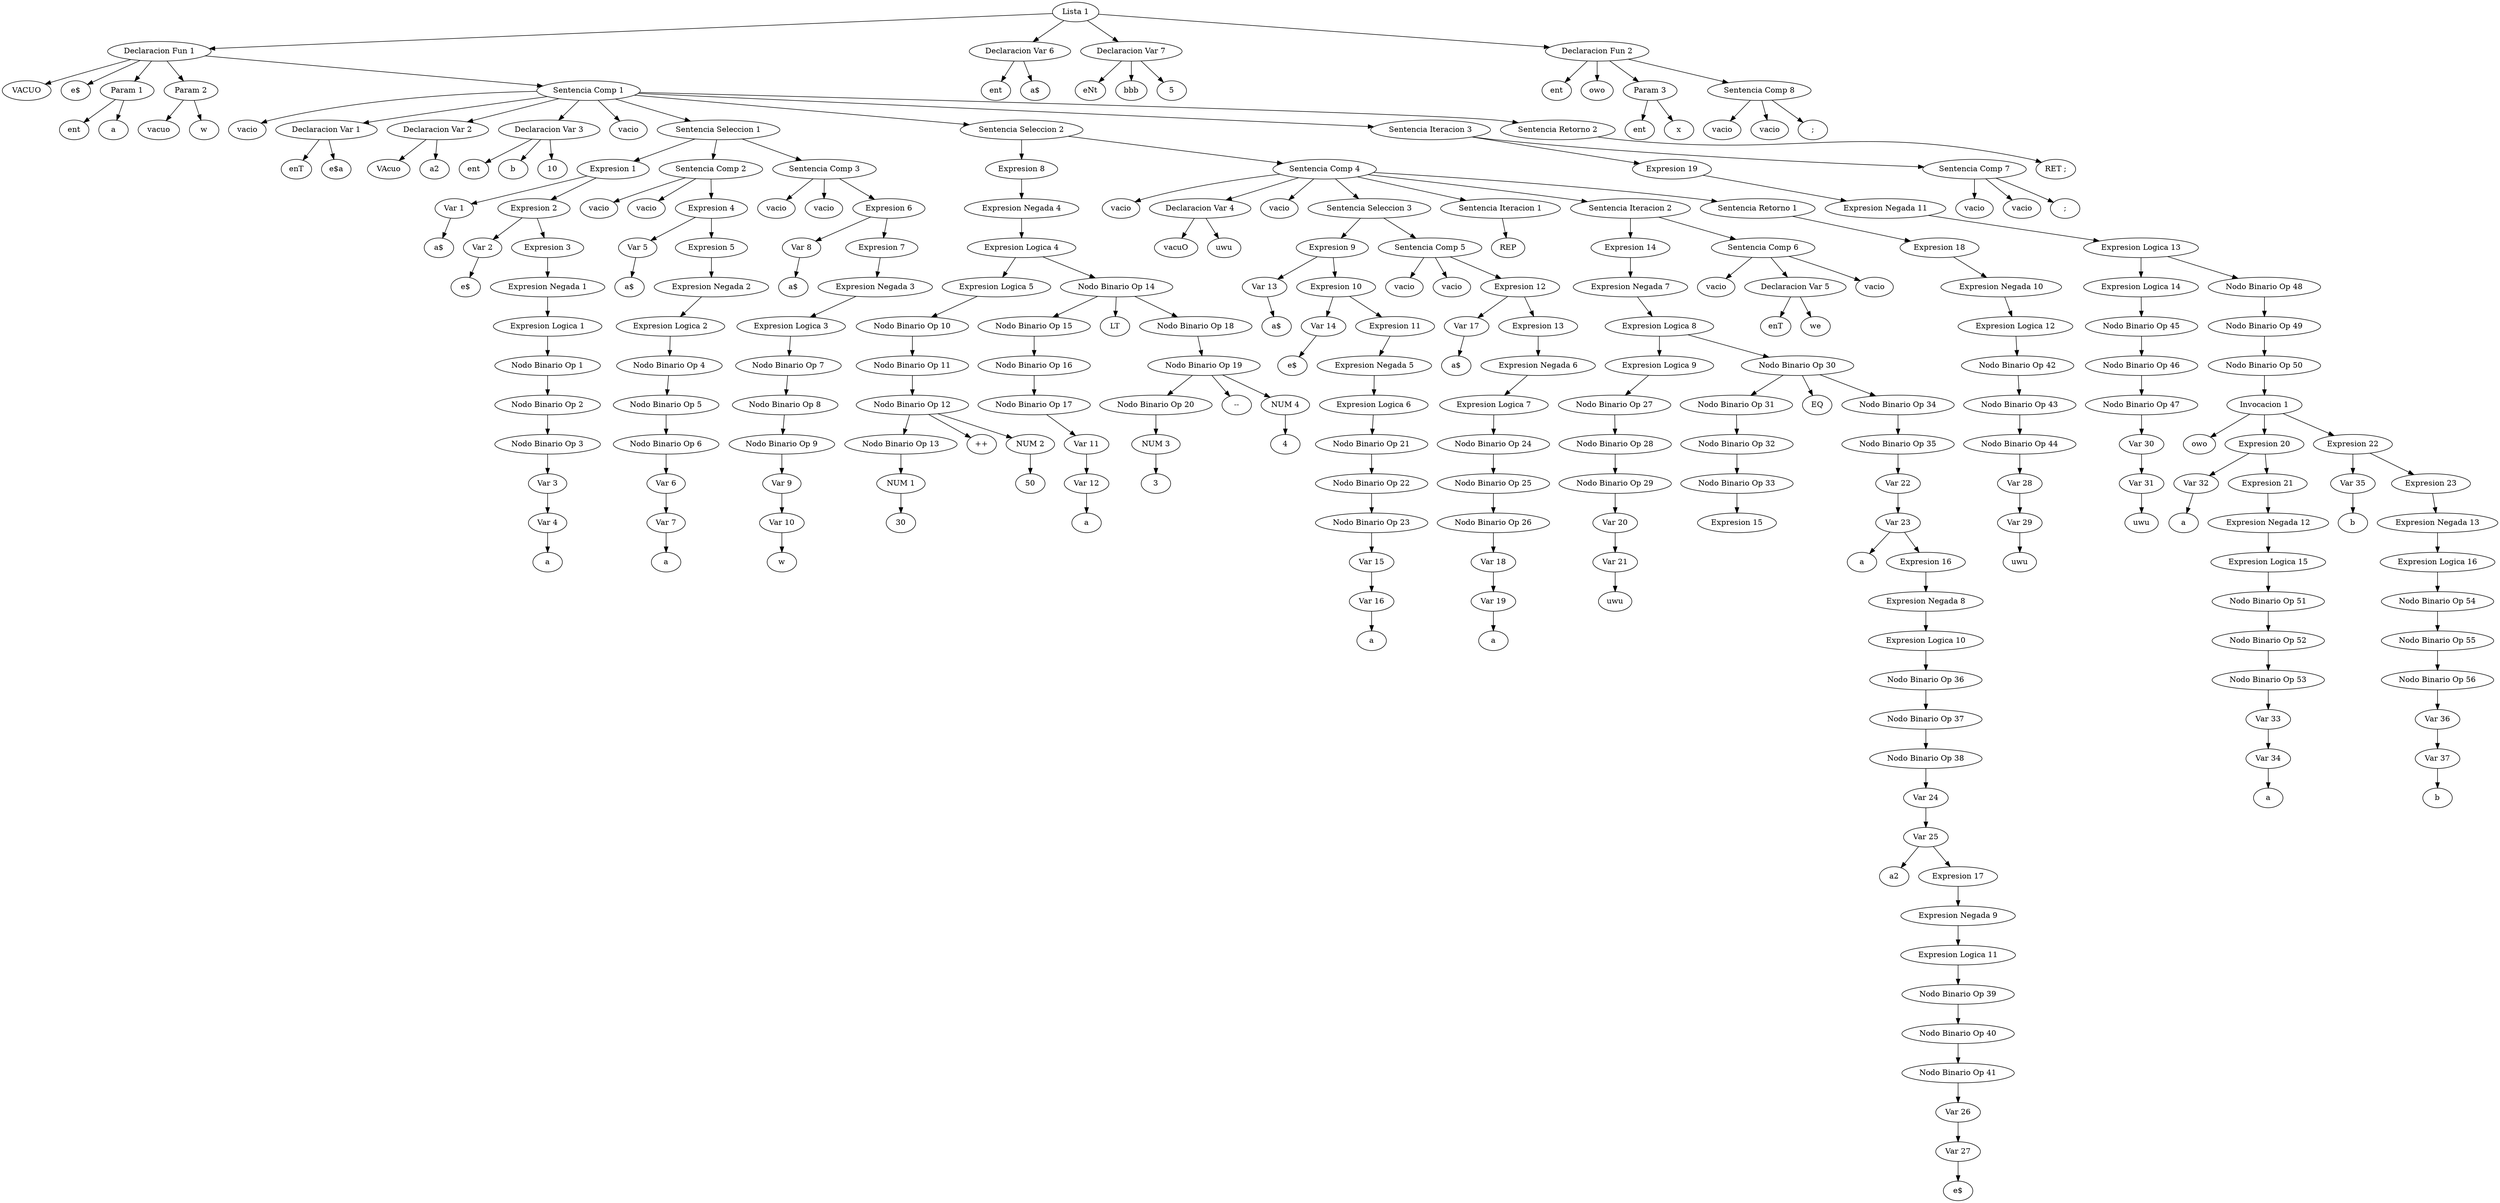 digraph G {
	"Lista 1" -> "Declaracion Fun 1"
	1 [label="VACUO"]
	"Declaracion Fun 1" -> 1
	2 [label="e$"]
	"Declaracion Fun 1" -> 2
	"Declaracion Fun 1" -> "Param 1"
	3 [label="ent"]
	"Param 1" -> 3
	4 [label="a"]
	"Param 1" -> 4
	"Declaracion Fun 1" -> "Param 2"
	5 [label="vacuo"]
	"Param 2" -> 5
	6 [label="w"]
	"Param 2" -> 6
	"Declaracion Fun 1" -> "Sentencia Comp 1"
	7 [label="vacio"]
	"Sentencia Comp 1" -> 7
	"Sentencia Comp 1" -> "Declaracion Var 1"
	8 [label="enT"]
	"Declaracion Var 1" -> 8
	9 [label="e$a"]
	"Declaracion Var 1" -> 9
	"Sentencia Comp 1" -> "Declaracion Var 2"
	10 [label="VAcuo"]
	"Declaracion Var 2" -> 10
	11 [label="a2"]
	"Declaracion Var 2" -> 11
	"Sentencia Comp 1" -> "Declaracion Var 3"
	12 [label="ent"]
	"Declaracion Var 3" -> 12
	13 [label="b"]
	"Declaracion Var 3" -> 13
	14 [label="10"]
	"Declaracion Var 3" -> 14
	15 [label="vacio"]
	"Sentencia Comp 1" -> 15
	"Sentencia Comp 1" -> "Sentencia Seleccion 1"
	"Sentencia Seleccion 1" -> "Expresion 1"
	"Expresion 1" -> "Var 1"
	16 [label="a$"]
	"Var 1" -> 16
	"Expresion 1" -> "Expresion 2"
	"Expresion 2" -> "Var 2"
	17 [label="e$"]
	"Var 2" -> 17
	"Expresion 2" -> "Expresion 3"
	"Expresion 3" -> "Expresion Negada 1"
	"Expresion Negada 1" -> "Expresion Logica 1"
	"Expresion Logica 1" -> "Nodo Binario Op 1"
	"Nodo Binario Op 1" -> "Nodo Binario Op 2"
	"Nodo Binario Op 2" -> "Nodo Binario Op 3"
	"Nodo Binario Op 3" -> "Var 3"
	"Var 3" -> "Var 4"
	18 [label="a"]
	"Var 4" -> 18
	"Sentencia Seleccion 1" -> "Sentencia Comp 2"
	19 [label="vacio"]
	"Sentencia Comp 2" -> 19
	20 [label="vacio"]
	"Sentencia Comp 2" -> 20
	"Sentencia Comp 2" -> "Expresion 4"
	"Expresion 4" -> "Var 5"
	21 [label="a$"]
	"Var 5" -> 21
	"Expresion 4" -> "Expresion 5"
	"Expresion 5" -> "Expresion Negada 2"
	"Expresion Negada 2" -> "Expresion Logica 2"
	"Expresion Logica 2" -> "Nodo Binario Op 4"
	"Nodo Binario Op 4" -> "Nodo Binario Op 5"
	"Nodo Binario Op 5" -> "Nodo Binario Op 6"
	"Nodo Binario Op 6" -> "Var 6"
	"Var 6" -> "Var 7"
	22 [label="a"]
	"Var 7" -> 22
	"Sentencia Seleccion 1" -> "Sentencia Comp 3"
	23 [label="vacio"]
	"Sentencia Comp 3" -> 23
	24 [label="vacio"]
	"Sentencia Comp 3" -> 24
	"Sentencia Comp 3" -> "Expresion 6"
	"Expresion 6" -> "Var 8"
	25 [label="a$"]
	"Var 8" -> 25
	"Expresion 6" -> "Expresion 7"
	"Expresion 7" -> "Expresion Negada 3"
	"Expresion Negada 3" -> "Expresion Logica 3"
	"Expresion Logica 3" -> "Nodo Binario Op 7"
	"Nodo Binario Op 7" -> "Nodo Binario Op 8"
	"Nodo Binario Op 8" -> "Nodo Binario Op 9"
	"Nodo Binario Op 9" -> "Var 9"
	"Var 9" -> "Var 10"
	26 [label="w"]
	"Var 10" -> 26
	"Sentencia Comp 1" -> "Sentencia Seleccion 2"
	"Sentencia Seleccion 2" -> "Expresion 8"
	"Expresion 8" -> "Expresion Negada 4"
	"Expresion Negada 4" -> "Expresion Logica 4"
	"Expresion Logica 4" -> "Expresion Logica 5"
	"Expresion Logica 5" -> "Nodo Binario Op 10"
	"Nodo Binario Op 10" -> "Nodo Binario Op 11"
	"Nodo Binario Op 11" -> "Nodo Binario Op 12"
	"Nodo Binario Op 12" -> "Nodo Binario Op 13"
	"Nodo Binario Op 13" -> "NUM 1"
	27 [label="30"]
	"NUM 1" -> 27
	28 [label="++"]
	"Nodo Binario Op 12" -> 28
	"Nodo Binario Op 12" -> "NUM 2"
	29 [label="50"]
	"NUM 2" -> 29
	"Expresion Logica 4" -> "Nodo Binario Op 14"
	"Nodo Binario Op 14" -> "Nodo Binario Op 15"
	"Nodo Binario Op 15" -> "Nodo Binario Op 16"
	"Nodo Binario Op 16" -> "Nodo Binario Op 17"
	"Nodo Binario Op 17" -> "Var 11"
	"Var 11" -> "Var 12"
	30 [label="a"]
	"Var 12" -> 30
	31 [label="LT"]
	"Nodo Binario Op 14" -> 31
	"Nodo Binario Op 14" -> "Nodo Binario Op 18"
	"Nodo Binario Op 18" -> "Nodo Binario Op 19"
	"Nodo Binario Op 19" -> "Nodo Binario Op 20"
	"Nodo Binario Op 20" -> "NUM 3"
	32 [label="3"]
	"NUM 3" -> 32
	33 [label="--"]
	"Nodo Binario Op 19" -> 33
	"Nodo Binario Op 19" -> "NUM 4"
	34 [label="4"]
	"NUM 4" -> 34
	"Sentencia Seleccion 2" -> "Sentencia Comp 4"
	35 [label="vacio"]
	"Sentencia Comp 4" -> 35
	"Sentencia Comp 4" -> "Declaracion Var 4"
	36 [label="vacuO"]
	"Declaracion Var 4" -> 36
	37 [label="uwu"]
	"Declaracion Var 4" -> 37
	38 [label="vacio"]
	"Sentencia Comp 4" -> 38
	"Sentencia Comp 4" -> "Sentencia Seleccion 3"
	"Sentencia Seleccion 3" -> "Expresion 9"
	"Expresion 9" -> "Var 13"
	39 [label="a$"]
	"Var 13" -> 39
	"Expresion 9" -> "Expresion 10"
	"Expresion 10" -> "Var 14"
	40 [label="e$"]
	"Var 14" -> 40
	"Expresion 10" -> "Expresion 11"
	"Expresion 11" -> "Expresion Negada 5"
	"Expresion Negada 5" -> "Expresion Logica 6"
	"Expresion Logica 6" -> "Nodo Binario Op 21"
	"Nodo Binario Op 21" -> "Nodo Binario Op 22"
	"Nodo Binario Op 22" -> "Nodo Binario Op 23"
	"Nodo Binario Op 23" -> "Var 15"
	"Var 15" -> "Var 16"
	41 [label="a"]
	"Var 16" -> 41
	"Sentencia Seleccion 3" -> "Sentencia Comp 5"
	42 [label="vacio"]
	"Sentencia Comp 5" -> 42
	43 [label="vacio"]
	"Sentencia Comp 5" -> 43
	"Sentencia Comp 5" -> "Expresion 12"
	"Expresion 12" -> "Var 17"
	44 [label="a$"]
	"Var 17" -> 44
	"Expresion 12" -> "Expresion 13"
	"Expresion 13" -> "Expresion Negada 6"
	"Expresion Negada 6" -> "Expresion Logica 7"
	"Expresion Logica 7" -> "Nodo Binario Op 24"
	"Nodo Binario Op 24" -> "Nodo Binario Op 25"
	"Nodo Binario Op 25" -> "Nodo Binario Op 26"
	"Nodo Binario Op 26" -> "Var 18"
	"Var 18" -> "Var 19"
	45 [label="a"]
	"Var 19" -> 45
	"Sentencia Comp 4" -> "Sentencia Iteracion 1"
	46 [label="REP"]
	"Sentencia Iteracion 1" -> 46
	"Sentencia Comp 4" -> "Sentencia Iteracion 2"
	"Sentencia Iteracion 2" -> "Expresion 14"
	"Expresion 14" -> "Expresion Negada 7"
	"Expresion Negada 7" -> "Expresion Logica 8"
	"Expresion Logica 8" -> "Expresion Logica 9"
	"Expresion Logica 9" -> "Nodo Binario Op 27"
	"Nodo Binario Op 27" -> "Nodo Binario Op 28"
	"Nodo Binario Op 28" -> "Nodo Binario Op 29"
	"Nodo Binario Op 29" -> "Var 20"
	"Var 20" -> "Var 21"
	47 [label="uwu"]
	"Var 21" -> 47
	"Expresion Logica 8" -> "Nodo Binario Op 30"
	"Nodo Binario Op 30" -> "Nodo Binario Op 31"
	"Nodo Binario Op 31" -> "Nodo Binario Op 32"
	"Nodo Binario Op 32" -> "Nodo Binario Op 33"
	"Nodo Binario Op 33" -> "Expresion 15"
	48 [label="EQ"]
	"Nodo Binario Op 30" -> 48
	"Nodo Binario Op 30" -> "Nodo Binario Op 34"
	"Nodo Binario Op 34" -> "Nodo Binario Op 35"
	"Nodo Binario Op 35" -> "Var 22"
	"Var 22" -> "Var 23"
	49 [label="a"]
	"Var 23" -> 49
	"Var 23" -> "Expresion 16"
	"Expresion 16" -> "Expresion Negada 8"
	"Expresion Negada 8" -> "Expresion Logica 10"
	"Expresion Logica 10" -> "Nodo Binario Op 36"
	"Nodo Binario Op 36" -> "Nodo Binario Op 37"
	"Nodo Binario Op 37" -> "Nodo Binario Op 38"
	"Nodo Binario Op 38" -> "Var 24"
	"Var 24" -> "Var 25"
	50 [label="a2"]
	"Var 25" -> 50
	"Var 25" -> "Expresion 17"
	"Expresion 17" -> "Expresion Negada 9"
	"Expresion Negada 9" -> "Expresion Logica 11"
	"Expresion Logica 11" -> "Nodo Binario Op 39"
	"Nodo Binario Op 39" -> "Nodo Binario Op 40"
	"Nodo Binario Op 40" -> "Nodo Binario Op 41"
	"Nodo Binario Op 41" -> "Var 26"
	"Var 26" -> "Var 27"
	51 [label="e$"]
	"Var 27" -> 51
	"Sentencia Iteracion 2" -> "Sentencia Comp 6"
	52 [label="vacio"]
	"Sentencia Comp 6" -> 52
	"Sentencia Comp 6" -> "Declaracion Var 5"
	53 [label="enT"]
	"Declaracion Var 5" -> 53
	54 [label="we"]
	"Declaracion Var 5" -> 54
	55 [label="vacio"]
	"Sentencia Comp 6" -> 55
	"Sentencia Comp 4" -> "Sentencia Retorno 1"
	"Sentencia Retorno 1" -> "Expresion 18"
	"Expresion 18" -> "Expresion Negada 10"
	"Expresion Negada 10" -> "Expresion Logica 12"
	"Expresion Logica 12" -> "Nodo Binario Op 42"
	"Nodo Binario Op 42" -> "Nodo Binario Op 43"
	"Nodo Binario Op 43" -> "Nodo Binario Op 44"
	"Nodo Binario Op 44" -> "Var 28"
	"Var 28" -> "Var 29"
	56 [label="uwu"]
	"Var 29" -> 56
	"Sentencia Comp 1" -> "Sentencia Iteracion 3"
	"Sentencia Iteracion 3" -> "Expresion 19"
	"Expresion 19" -> "Expresion Negada 11"
	"Expresion Negada 11" -> "Expresion Logica 13"
	"Expresion Logica 13" -> "Expresion Logica 14"
	"Expresion Logica 14" -> "Nodo Binario Op 45"
	"Nodo Binario Op 45" -> "Nodo Binario Op 46"
	"Nodo Binario Op 46" -> "Nodo Binario Op 47"
	"Nodo Binario Op 47" -> "Var 30"
	"Var 30" -> "Var 31"
	57 [label="uwu"]
	"Var 31" -> 57
	"Expresion Logica 13" -> "Nodo Binario Op 48"
	"Nodo Binario Op 48" -> "Nodo Binario Op 49"
	"Nodo Binario Op 49" -> "Nodo Binario Op 50"
	"Nodo Binario Op 50" -> "Invocacion 1"
	58 [label="owo"]
	"Invocacion 1" -> 58
	"Invocacion 1" -> "Expresion 20"
	"Expresion 20" -> "Var 32"
	59 [label="a"]
	"Var 32" -> 59
	"Expresion 20" -> "Expresion 21"
	"Expresion 21" -> "Expresion Negada 12"
	"Expresion Negada 12" -> "Expresion Logica 15"
	"Expresion Logica 15" -> "Nodo Binario Op 51"
	"Nodo Binario Op 51" -> "Nodo Binario Op 52"
	"Nodo Binario Op 52" -> "Nodo Binario Op 53"
	"Nodo Binario Op 53" -> "Var 33"
	"Var 33" -> "Var 34"
	60 [label="a"]
	"Var 34" -> 60
	"Invocacion 1" -> "Expresion 22"
	"Expresion 22" -> "Var 35"
	61 [label="b"]
	"Var 35" -> 61
	"Expresion 22" -> "Expresion 23"
	"Expresion 23" -> "Expresion Negada 13"
	"Expresion Negada 13" -> "Expresion Logica 16"
	"Expresion Logica 16" -> "Nodo Binario Op 54"
	"Nodo Binario Op 54" -> "Nodo Binario Op 55"
	"Nodo Binario Op 55" -> "Nodo Binario Op 56"
	"Nodo Binario Op 56" -> "Var 36"
	"Var 36" -> "Var 37"
	62 [label="b"]
	"Var 37" -> 62
	"Sentencia Iteracion 3" -> "Sentencia Comp 7"
	63 [label="vacio"]
	"Sentencia Comp 7" -> 63
	64 [label="vacio"]
	"Sentencia Comp 7" -> 64
	65 [label=";"]
	"Sentencia Comp 7" -> 65
	"Sentencia Comp 1" -> "Sentencia Retorno 2"
	66 [label="RET ;"]
	"Sentencia Retorno 2" -> 66
	"Lista 1" -> "Declaracion Var 6"
	67 [label="ent"]
	"Declaracion Var 6" -> 67
	68 [label="a$"]
	"Declaracion Var 6" -> 68
	"Lista 1" -> "Declaracion Var 7"
	69 [label="eNt"]
	"Declaracion Var 7" -> 69
	70 [label="bbb"]
	"Declaracion Var 7" -> 70
	71 [label="5"]
	"Declaracion Var 7" -> 71
	"Lista 1" -> "Declaracion Fun 2"
	72 [label="ent"]
	"Declaracion Fun 2" -> 72
	73 [label="owo"]
	"Declaracion Fun 2" -> 73
	"Declaracion Fun 2" -> "Param 3"
	74 [label="ent"]
	"Param 3" -> 74
	75 [label="x"]
	"Param 3" -> 75
	"Declaracion Fun 2" -> "Sentencia Comp 8"
	76 [label="vacio"]
	"Sentencia Comp 8" -> 76
	77 [label="vacio"]
	"Sentencia Comp 8" -> 77
	78 [label=";"]
	"Sentencia Comp 8" -> 78
}